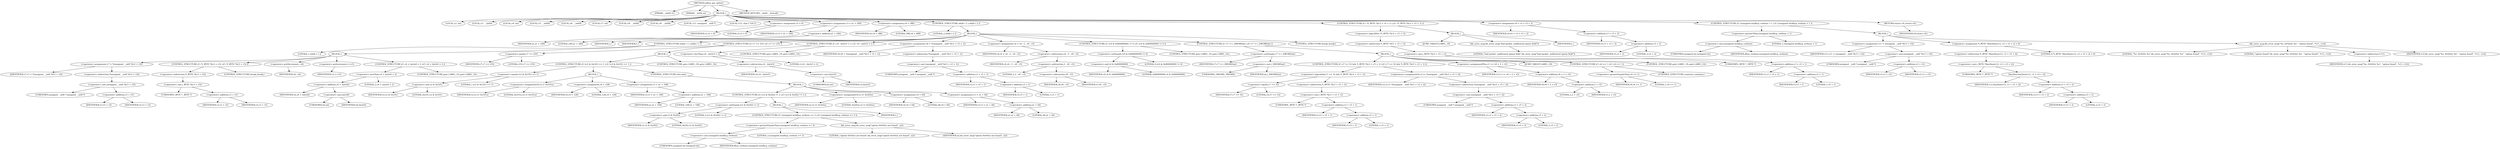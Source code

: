 digraph udhcp_get_option {  
"1000111" [label = "(METHOD,udhcp_get_option)" ]
"1000112" [label = "(PARAM,__int64 a1)" ]
"1000113" [label = "(PARAM,__int64 a2)" ]
"1000114" [label = "(BLOCK,,)" ]
"1000115" [label = "(LOCAL,v2: int)" ]
"1000116" [label = "(LOCAL,v3: __int64)" ]
"1000117" [label = "(LOCAL,v4: int)" ]
"1000118" [label = "(LOCAL,v5: __int64)" ]
"1000119" [label = "(LOCAL,v6: __int64)" ]
"1000120" [label = "(LOCAL,v7: int)" ]
"1000121" [label = "(LOCAL,v8: __int64)" ]
"1000122" [label = "(LOCAL,v9: __int64)" ]
"1000123" [label = "(LOCAL,v11: unsigned __int8 *)" ]
"1000124" [label = "(LOCAL,v12: char [ 516 ])" ]
"1000125" [label = "(<operator>.assignment,v2 = 0)" ]
"1000126" [label = "(IDENTIFIER,v2,v2 = 0)" ]
"1000127" [label = "(LITERAL,0,v2 = 0)" ]
"1000128" [label = "(<operator>.assignment,v3 = a1 + 240)" ]
"1000129" [label = "(IDENTIFIER,v3,v3 = a1 + 240)" ]
"1000130" [label = "(<operator>.addition,a1 + 240)" ]
"1000131" [label = "(IDENTIFIER,a1,a1 + 240)" ]
"1000132" [label = "(LITERAL,240,a1 + 240)" ]
"1000133" [label = "(<operator>.assignment,v4 = 388)" ]
"1000134" [label = "(IDENTIFIER,v4,v4 = 388)" ]
"1000135" [label = "(LITERAL,388,v4 = 388)" ]
"1000136" [label = "(CONTROL_STRUCTURE,while ( 2 ),while ( 2 ))" ]
"1000137" [label = "(LITERAL,2,while ( 2 ))" ]
"1000138" [label = "(BLOCK,,)" ]
"1000139" [label = "(IDENTIFIER,L,)" ]
"1000140" [label = "(IDENTIFIER,L,)" ]
"1000141" [label = "(CONTROL_STRUCTURE,while ( 1 ),while ( 1 ))" ]
"1000142" [label = "(LITERAL,1,while ( 1 ))" ]
"1000143" [label = "(BLOCK,,)" ]
"1000144" [label = "(<operator>.assignment,v7 = *(unsigned __int8 *)(v3 + v5))" ]
"1000145" [label = "(IDENTIFIER,v7,v7 = *(unsigned __int8 *)(v3 + v5))" ]
"1000146" [label = "(<operator>.indirection,*(unsigned __int8 *)(v3 + v5))" ]
"1000147" [label = "(<operator>.cast,(unsigned __int8 *)(v3 + v5))" ]
"1000148" [label = "(UNKNOWN,unsigned __int8 *,unsigned __int8 *)" ]
"1000149" [label = "(<operator>.addition,v3 + v5)" ]
"1000150" [label = "(IDENTIFIER,v3,v3 + v5)" ]
"1000151" [label = "(IDENTIFIER,v5,v3 + v5)" ]
"1000152" [label = "(CONTROL_STRUCTURE,if ( *(_BYTE *)(v3 + v5) ),if ( *(_BYTE *)(v3 + v5) ))" ]
"1000153" [label = "(<operator>.indirection,*(_BYTE *)(v3 + v5))" ]
"1000154" [label = "(<operator>.cast,(_BYTE *)(v3 + v5))" ]
"1000155" [label = "(UNKNOWN,_BYTE *,_BYTE *)" ]
"1000156" [label = "(<operator>.addition,v3 + v5)" ]
"1000157" [label = "(IDENTIFIER,v3,v3 + v5)" ]
"1000158" [label = "(IDENTIFIER,v5,v3 + v5)" ]
"1000159" [label = "(CONTROL_STRUCTURE,break;,break;)" ]
"1000160" [label = "(<operator>.preDecrement,--v6)" ]
"1000161" [label = "(IDENTIFIER,v6,--v6)" ]
"1000162" [label = "(<operator>.preIncrement,++v5)" ]
"1000163" [label = "(IDENTIFIER,v5,++v5)" ]
"1000164" [label = "(CONTROL_STRUCTURE,if ( v4 + (int)v6 < 2 ),if ( v4 + (int)v6 < 2 ))" ]
"1000165" [label = "(<operator>.lessThan,v4 + (int)v6 < 2)" ]
"1000166" [label = "(<operator>.addition,v4 + (int)v6)" ]
"1000167" [label = "(IDENTIFIER,v4,v4 + (int)v6)" ]
"1000168" [label = "(<operator>.cast,(int)v6)" ]
"1000169" [label = "(UNKNOWN,int,int)" ]
"1000170" [label = "(IDENTIFIER,v6,(int)v6)" ]
"1000171" [label = "(LITERAL,2,v4 + (int)v6 < 2)" ]
"1000172" [label = "(CONTROL_STRUCTURE,goto LABEL_19;,goto LABEL_19;)" ]
"1000173" [label = "(CONTROL_STRUCTURE,if ( v7 == 255 ),if ( v7 == 255 ))" ]
"1000174" [label = "(<operator>.equals,v7 == 255)" ]
"1000175" [label = "(IDENTIFIER,v7,v7 == 255)" ]
"1000176" [label = "(LITERAL,255,v7 == 255)" ]
"1000177" [label = "(BLOCK,,)" ]
"1000178" [label = "(CONTROL_STRUCTURE,if ( (v2 & 0x101) == 1 ),if ( (v2 & 0x101) == 1 ))" ]
"1000179" [label = "(<operator>.equals,(v2 & 0x101) == 1)" ]
"1000180" [label = "(<operator>.and,v2 & 0x101)" ]
"1000181" [label = "(IDENTIFIER,v2,v2 & 0x101)" ]
"1000182" [label = "(LITERAL,0x101,v2 & 0x101)" ]
"1000183" [label = "(LITERAL,1,(v2 & 0x101) == 1)" ]
"1000184" [label = "(BLOCK,,)" ]
"1000185" [label = "(<operators>.assignmentOr,v2 |= 0x101u)" ]
"1000186" [label = "(IDENTIFIER,v2,v2 |= 0x101u)" ]
"1000187" [label = "(LITERAL,0x101u,v2 |= 0x101u)" ]
"1000188" [label = "(<operator>.assignment,v4 = 128)" ]
"1000189" [label = "(IDENTIFIER,v4,v4 = 128)" ]
"1000190" [label = "(LITERAL,128,v4 = 128)" ]
"1000191" [label = "(<operator>.assignment,v3 = a1 + 108)" ]
"1000192" [label = "(IDENTIFIER,v3,v3 = a1 + 108)" ]
"1000193" [label = "(<operator>.addition,a1 + 108)" ]
"1000194" [label = "(IDENTIFIER,a1,a1 + 108)" ]
"1000195" [label = "(LITERAL,108,a1 + 108)" ]
"1000196" [label = "(CONTROL_STRUCTURE,else,else)" ]
"1000197" [label = "(BLOCK,,)" ]
"1000198" [label = "(CONTROL_STRUCTURE,if ( (v2 & 0x202) != 2 ),if ( (v2 & 0x202) != 2 ))" ]
"1000199" [label = "(<operator>.notEquals,(v2 & 0x202) != 2)" ]
"1000200" [label = "(<operator>.and,v2 & 0x202)" ]
"1000201" [label = "(IDENTIFIER,v2,v2 & 0x202)" ]
"1000202" [label = "(LITERAL,0x202,v2 & 0x202)" ]
"1000203" [label = "(LITERAL,2,(v2 & 0x202) != 2)" ]
"1000204" [label = "(BLOCK,,)" ]
"1000205" [label = "(CONTROL_STRUCTURE,if ( (unsigned int)dhcp_verbose >= 3 ),if ( (unsigned int)dhcp_verbose >= 3 ))" ]
"1000206" [label = "(<operator>.greaterEqualsThan,(unsigned int)dhcp_verbose >= 3)" ]
"1000207" [label = "(<operator>.cast,(unsigned int)dhcp_verbose)" ]
"1000208" [label = "(UNKNOWN,unsigned int,unsigned int)" ]
"1000209" [label = "(IDENTIFIER,dhcp_verbose,(unsigned int)dhcp_verbose)" ]
"1000210" [label = "(LITERAL,3,(unsigned int)dhcp_verbose >= 3)" ]
"1000211" [label = "(bb_error_msg,bb_error_msg(\"option 0x%02x not found\", a2))" ]
"1000212" [label = "(LITERAL,\"option 0x%02x not found\",bb_error_msg(\"option 0x%02x not found\", a2))" ]
"1000213" [label = "(IDENTIFIER,a2,bb_error_msg(\"option 0x%02x not found\", a2))" ]
"1000214" [label = "(IDENTIFIER,L,)" ]
"1000215" [label = "(<operators>.assignmentOr,v2 |= 0x202u)" ]
"1000216" [label = "(IDENTIFIER,v2,v2 |= 0x202u)" ]
"1000217" [label = "(LITERAL,0x202u,v2 |= 0x202u)" ]
"1000218" [label = "(<operator>.assignment,v4 = 64)" ]
"1000219" [label = "(IDENTIFIER,v4,v4 = 64)" ]
"1000220" [label = "(LITERAL,64,v4 = 64)" ]
"1000221" [label = "(<operator>.assignment,v3 = a1 + 44)" ]
"1000222" [label = "(IDENTIFIER,v3,v3 = a1 + 44)" ]
"1000223" [label = "(<operator>.addition,a1 + 44)" ]
"1000224" [label = "(IDENTIFIER,a1,a1 + 44)" ]
"1000225" [label = "(LITERAL,44,a1 + 44)" ]
"1000226" [label = "(CONTROL_STRUCTURE,goto LABEL_18;,goto LABEL_18;)" ]
"1000227" [label = "(CONTROL_STRUCTURE,if ( v4 - (int)v5 < 2 ),if ( v4 - (int)v5 < 2 ))" ]
"1000228" [label = "(<operator>.lessThan,v4 - (int)v5 < 2)" ]
"1000229" [label = "(<operator>.subtraction,v4 - (int)v5)" ]
"1000230" [label = "(IDENTIFIER,v4,v4 - (int)v5)" ]
"1000231" [label = "(<operator>.cast,(int)v5)" ]
"1000232" [label = "(UNKNOWN,int,int)" ]
"1000233" [label = "(IDENTIFIER,v5,(int)v5)" ]
"1000234" [label = "(LITERAL,2,v4 - (int)v5 < 2)" ]
"1000235" [label = "(CONTROL_STRUCTURE,goto LABEL_19;,goto LABEL_19;)" ]
"1000236" [label = "(<operator>.assignment,v8 = *(unsigned __int8 *)(v3 + v5 + 1))" ]
"1000237" [label = "(IDENTIFIER,v8,v8 = *(unsigned __int8 *)(v3 + v5 + 1))" ]
"1000238" [label = "(<operator>.indirection,*(unsigned __int8 *)(v3 + v5 + 1))" ]
"1000239" [label = "(<operator>.cast,(unsigned __int8 *)(v3 + v5 + 1))" ]
"1000240" [label = "(UNKNOWN,unsigned __int8 *,unsigned __int8 *)" ]
"1000241" [label = "(<operator>.addition,v3 + v5 + 1)" ]
"1000242" [label = "(IDENTIFIER,v3,v3 + v5 + 1)" ]
"1000243" [label = "(<operator>.addition,v5 + 1)" ]
"1000244" [label = "(IDENTIFIER,v5,v5 + 1)" ]
"1000245" [label = "(LITERAL,1,v5 + 1)" ]
"1000246" [label = "(<operator>.assignment,v4 = v4 - 2 - v8 - v5)" ]
"1000247" [label = "(IDENTIFIER,v4,v4 = v4 - 2 - v8 - v5)" ]
"1000248" [label = "(<operator>.subtraction,v4 - 2 - v8 - v5)" ]
"1000249" [label = "(IDENTIFIER,v4,v4 - 2 - v8 - v5)" ]
"1000250" [label = "(<operator>.subtraction,2 - v8 - v5)" ]
"1000251" [label = "(LITERAL,2,2 - v8 - v5)" ]
"1000252" [label = "(<operator>.subtraction,v8 - v5)" ]
"1000253" [label = "(IDENTIFIER,v8,v8 - v5)" ]
"1000254" [label = "(IDENTIFIER,v5,v8 - v5)" ]
"1000255" [label = "(CONTROL_STRUCTURE,if ( (v4 & 0x80000000) != 0 ),if ( (v4 & 0x80000000) != 0 ))" ]
"1000256" [label = "(<operator>.notEquals,(v4 & 0x80000000) != 0)" ]
"1000257" [label = "(<operator>.and,v4 & 0x80000000)" ]
"1000258" [label = "(IDENTIFIER,v4,v4 & 0x80000000)" ]
"1000259" [label = "(LITERAL,0x80000000,v4 & 0x80000000)" ]
"1000260" [label = "(LITERAL,0,(v4 & 0x80000000) != 0)" ]
"1000261" [label = "(CONTROL_STRUCTURE,goto LABEL_19;,goto LABEL_19;)" ]
"1000262" [label = "(CONTROL_STRUCTURE,if ( v7 != (_DWORD)a2 ),if ( v7 != (_DWORD)a2 ))" ]
"1000263" [label = "(<operator>.notEquals,v7 != (_DWORD)a2)" ]
"1000264" [label = "(IDENTIFIER,v7,v7 != (_DWORD)a2)" ]
"1000265" [label = "(<operator>.cast,(_DWORD)a2)" ]
"1000266" [label = "(UNKNOWN,_DWORD,_DWORD)" ]
"1000267" [label = "(IDENTIFIER,a2,(_DWORD)a2)" ]
"1000268" [label = "(BLOCK,,)" ]
"1000269" [label = "(CONTROL_STRUCTURE,if ( v7 == 52 && *(_BYTE *)(v3 + v5 + 1) ),if ( v7 == 52 && *(_BYTE *)(v3 + v5 + 1) ))" ]
"1000270" [label = "(<operator>.logicalAnd,v7 == 52 && *(_BYTE *)(v3 + v5 + 1))" ]
"1000271" [label = "(<operator>.equals,v7 == 52)" ]
"1000272" [label = "(IDENTIFIER,v7,v7 == 52)" ]
"1000273" [label = "(LITERAL,52,v7 == 52)" ]
"1000274" [label = "(<operator>.indirection,*(_BYTE *)(v3 + v5 + 1))" ]
"1000275" [label = "(<operator>.cast,(_BYTE *)(v3 + v5 + 1))" ]
"1000276" [label = "(UNKNOWN,_BYTE *,_BYTE *)" ]
"1000277" [label = "(<operator>.addition,v3 + v5 + 1)" ]
"1000278" [label = "(IDENTIFIER,v3,v3 + v5 + 1)" ]
"1000279" [label = "(<operator>.addition,v5 + 1)" ]
"1000280" [label = "(IDENTIFIER,v5,v5 + 1)" ]
"1000281" [label = "(LITERAL,1,v5 + 1)" ]
"1000282" [label = "(<operators>.assignmentOr,v2 |= *(unsigned __int8 *)(v3 + v5 + 2))" ]
"1000283" [label = "(IDENTIFIER,v2,v2 |= *(unsigned __int8 *)(v3 + v5 + 2))" ]
"1000284" [label = "(<operator>.indirection,*(unsigned __int8 *)(v3 + v5 + 2))" ]
"1000285" [label = "(<operator>.cast,(unsigned __int8 *)(v3 + v5 + 2))" ]
"1000286" [label = "(UNKNOWN,unsigned __int8 *,unsigned __int8 *)" ]
"1000287" [label = "(<operator>.addition,v3 + v5 + 2)" ]
"1000288" [label = "(IDENTIFIER,v3,v3 + v5 + 2)" ]
"1000289" [label = "(<operator>.addition,v5 + 2)" ]
"1000290" [label = "(IDENTIFIER,v5,v5 + 2)" ]
"1000291" [label = "(LITERAL,2,v5 + 2)" ]
"1000292" [label = "(<operator>.assignmentPlus,v3 += v8 + 2 + v5)" ]
"1000293" [label = "(IDENTIFIER,v3,v3 += v8 + 2 + v5)" ]
"1000294" [label = "(<operator>.addition,v8 + 2 + v5)" ]
"1000295" [label = "(IDENTIFIER,v8,v8 + 2 + v5)" ]
"1000296" [label = "(<operator>.addition,2 + v5)" ]
"1000297" [label = "(LITERAL,2,2 + v5)" ]
"1000298" [label = "(IDENTIFIER,v5,2 + v5)" ]
"1000299" [label = "(JUMP_TARGET,LABEL_18)" ]
"1000300" [label = "(CONTROL_STRUCTURE,if ( v4 >= 1 ),if ( v4 >= 1 ))" ]
"1000301" [label = "(<operator>.greaterEqualsThan,v4 >= 1)" ]
"1000302" [label = "(IDENTIFIER,v4,v4 >= 1)" ]
"1000303" [label = "(LITERAL,1,v4 >= 1)" ]
"1000304" [label = "(CONTROL_STRUCTURE,continue;,continue;)" ]
"1000305" [label = "(CONTROL_STRUCTURE,goto LABEL_19;,goto LABEL_19;)" ]
"1000306" [label = "(CONTROL_STRUCTURE,break;,break;)" ]
"1000307" [label = "(CONTROL_STRUCTURE,if ( !*(_BYTE *)(v3 + v5 + 1) ),if ( !*(_BYTE *)(v3 + v5 + 1) ))" ]
"1000308" [label = "(<operator>.logicalNot,!*(_BYTE *)(v3 + v5 + 1))" ]
"1000309" [label = "(<operator>.indirection,*(_BYTE *)(v3 + v5 + 1))" ]
"1000310" [label = "(<operator>.cast,(_BYTE *)(v3 + v5 + 1))" ]
"1000311" [label = "(UNKNOWN,_BYTE *,_BYTE *)" ]
"1000312" [label = "(<operator>.addition,v3 + v5 + 1)" ]
"1000313" [label = "(IDENTIFIER,v3,v3 + v5 + 1)" ]
"1000314" [label = "(<operator>.addition,v5 + 1)" ]
"1000315" [label = "(IDENTIFIER,v5,v5 + 1)" ]
"1000316" [label = "(LITERAL,1,v5 + 1)" ]
"1000317" [label = "(BLOCK,,)" ]
"1000318" [label = "(JUMP_TARGET,LABEL_19)" ]
"1000319" [label = "(bb_error_msg,bb_error_msg(\"bad packet, malformed option field\"))" ]
"1000320" [label = "(LITERAL,\"bad packet, malformed option field\",bb_error_msg(\"bad packet, malformed option field\"))" ]
"1000321" [label = "(IDENTIFIER,L,)" ]
"1000322" [label = "(<operator>.assignment,v9 = v3 + v5 + 2)" ]
"1000323" [label = "(IDENTIFIER,v9,v9 = v3 + v5 + 2)" ]
"1000324" [label = "(<operator>.addition,v3 + v5 + 2)" ]
"1000325" [label = "(IDENTIFIER,v3,v3 + v5 + 2)" ]
"1000326" [label = "(<operator>.addition,v5 + 2)" ]
"1000327" [label = "(IDENTIFIER,v5,v5 + 2)" ]
"1000328" [label = "(LITERAL,2,v5 + 2)" ]
"1000329" [label = "(CONTROL_STRUCTURE,if ( (unsigned int)dhcp_verbose > 1 ),if ( (unsigned int)dhcp_verbose > 1 ))" ]
"1000330" [label = "(<operator>.greaterThan,(unsigned int)dhcp_verbose > 1)" ]
"1000331" [label = "(<operator>.cast,(unsigned int)dhcp_verbose)" ]
"1000332" [label = "(UNKNOWN,unsigned int,unsigned int)" ]
"1000333" [label = "(IDENTIFIER,dhcp_verbose,(unsigned int)dhcp_verbose)" ]
"1000334" [label = "(LITERAL,1,(unsigned int)dhcp_verbose > 1)" ]
"1000335" [label = "(BLOCK,,)" ]
"1000336" [label = "(<operator>.assignment,v11 = (unsigned __int8 *)(v3 + v5))" ]
"1000337" [label = "(IDENTIFIER,v11,v11 = (unsigned __int8 *)(v3 + v5))" ]
"1000338" [label = "(<operator>.cast,(unsigned __int8 *)(v3 + v5))" ]
"1000339" [label = "(UNKNOWN,unsigned __int8 *,unsigned __int8 *)" ]
"1000340" [label = "(<operator>.addition,v3 + v5)" ]
"1000341" [label = "(IDENTIFIER,v3,v3 + v5)" ]
"1000342" [label = "(IDENTIFIER,v5,v3 + v5)" ]
"1000343" [label = "(<operator>.assignment,*(_BYTE *)bin2hex(v12, v3 + v5 + 2) = 0)" ]
"1000344" [label = "(<operator>.indirection,*(_BYTE *)bin2hex(v12, v3 + v5 + 2))" ]
"1000345" [label = "(<operator>.cast,(_BYTE *)bin2hex(v12, v3 + v5 + 2))" ]
"1000346" [label = "(UNKNOWN,_BYTE *,_BYTE *)" ]
"1000347" [label = "(bin2hex,bin2hex(v12, v3 + v5 + 2))" ]
"1000348" [label = "(IDENTIFIER,v12,bin2hex(v12, v3 + v5 + 2))" ]
"1000349" [label = "(<operator>.addition,v3 + v5 + 2)" ]
"1000350" [label = "(IDENTIFIER,v3,v3 + v5 + 2)" ]
"1000351" [label = "(<operator>.addition,v5 + 2)" ]
"1000352" [label = "(IDENTIFIER,v5,v5 + 2)" ]
"1000353" [label = "(LITERAL,2,v5 + 2)" ]
"1000354" [label = "(LITERAL,0,*(_BYTE *)bin2hex(v12, v3 + v5 + 2) = 0)" ]
"1000355" [label = "(bb_error_msg,bb_error_msg(\"%s: 0x%02x %s\", \"option found\", *v11, v12))" ]
"1000356" [label = "(LITERAL,\"%s: 0x%02x %s\",bb_error_msg(\"%s: 0x%02x %s\", \"option found\", *v11, v12))" ]
"1000357" [label = "(LITERAL,\"option found\",bb_error_msg(\"%s: 0x%02x %s\", \"option found\", *v11, v12))" ]
"1000358" [label = "(<operator>.indirection,*v11)" ]
"1000359" [label = "(IDENTIFIER,v11,bb_error_msg(\"%s: 0x%02x %s\", \"option found\", *v11, v12))" ]
"1000360" [label = "(IDENTIFIER,v12,bb_error_msg(\"%s: 0x%02x %s\", \"option found\", *v11, v12))" ]
"1000361" [label = "(RETURN,return v9;,return v9;)" ]
"1000362" [label = "(IDENTIFIER,v9,return v9;)" ]
"1000363" [label = "(METHOD_RETURN,__int64 __fastcall)" ]
  "1000111" -> "1000112" 
  "1000111" -> "1000113" 
  "1000111" -> "1000114" 
  "1000111" -> "1000363" 
  "1000114" -> "1000115" 
  "1000114" -> "1000116" 
  "1000114" -> "1000117" 
  "1000114" -> "1000118" 
  "1000114" -> "1000119" 
  "1000114" -> "1000120" 
  "1000114" -> "1000121" 
  "1000114" -> "1000122" 
  "1000114" -> "1000123" 
  "1000114" -> "1000124" 
  "1000114" -> "1000125" 
  "1000114" -> "1000128" 
  "1000114" -> "1000133" 
  "1000114" -> "1000136" 
  "1000114" -> "1000307" 
  "1000114" -> "1000322" 
  "1000114" -> "1000329" 
  "1000114" -> "1000361" 
  "1000125" -> "1000126" 
  "1000125" -> "1000127" 
  "1000128" -> "1000129" 
  "1000128" -> "1000130" 
  "1000130" -> "1000131" 
  "1000130" -> "1000132" 
  "1000133" -> "1000134" 
  "1000133" -> "1000135" 
  "1000136" -> "1000137" 
  "1000136" -> "1000138" 
  "1000138" -> "1000139" 
  "1000138" -> "1000140" 
  "1000138" -> "1000141" 
  "1000138" -> "1000173" 
  "1000138" -> "1000227" 
  "1000138" -> "1000236" 
  "1000138" -> "1000246" 
  "1000138" -> "1000255" 
  "1000138" -> "1000262" 
  "1000138" -> "1000306" 
  "1000141" -> "1000142" 
  "1000141" -> "1000143" 
  "1000143" -> "1000144" 
  "1000143" -> "1000152" 
  "1000143" -> "1000160" 
  "1000143" -> "1000162" 
  "1000143" -> "1000164" 
  "1000144" -> "1000145" 
  "1000144" -> "1000146" 
  "1000146" -> "1000147" 
  "1000147" -> "1000148" 
  "1000147" -> "1000149" 
  "1000149" -> "1000150" 
  "1000149" -> "1000151" 
  "1000152" -> "1000153" 
  "1000152" -> "1000159" 
  "1000153" -> "1000154" 
  "1000154" -> "1000155" 
  "1000154" -> "1000156" 
  "1000156" -> "1000157" 
  "1000156" -> "1000158" 
  "1000160" -> "1000161" 
  "1000162" -> "1000163" 
  "1000164" -> "1000165" 
  "1000164" -> "1000172" 
  "1000165" -> "1000166" 
  "1000165" -> "1000171" 
  "1000166" -> "1000167" 
  "1000166" -> "1000168" 
  "1000168" -> "1000169" 
  "1000168" -> "1000170" 
  "1000173" -> "1000174" 
  "1000173" -> "1000177" 
  "1000174" -> "1000175" 
  "1000174" -> "1000176" 
  "1000177" -> "1000178" 
  "1000177" -> "1000226" 
  "1000178" -> "1000179" 
  "1000178" -> "1000184" 
  "1000178" -> "1000196" 
  "1000179" -> "1000180" 
  "1000179" -> "1000183" 
  "1000180" -> "1000181" 
  "1000180" -> "1000182" 
  "1000184" -> "1000185" 
  "1000184" -> "1000188" 
  "1000184" -> "1000191" 
  "1000185" -> "1000186" 
  "1000185" -> "1000187" 
  "1000188" -> "1000189" 
  "1000188" -> "1000190" 
  "1000191" -> "1000192" 
  "1000191" -> "1000193" 
  "1000193" -> "1000194" 
  "1000193" -> "1000195" 
  "1000196" -> "1000197" 
  "1000197" -> "1000198" 
  "1000197" -> "1000215" 
  "1000197" -> "1000218" 
  "1000197" -> "1000221" 
  "1000198" -> "1000199" 
  "1000198" -> "1000204" 
  "1000199" -> "1000200" 
  "1000199" -> "1000203" 
  "1000200" -> "1000201" 
  "1000200" -> "1000202" 
  "1000204" -> "1000205" 
  "1000204" -> "1000214" 
  "1000205" -> "1000206" 
  "1000205" -> "1000211" 
  "1000206" -> "1000207" 
  "1000206" -> "1000210" 
  "1000207" -> "1000208" 
  "1000207" -> "1000209" 
  "1000211" -> "1000212" 
  "1000211" -> "1000213" 
  "1000215" -> "1000216" 
  "1000215" -> "1000217" 
  "1000218" -> "1000219" 
  "1000218" -> "1000220" 
  "1000221" -> "1000222" 
  "1000221" -> "1000223" 
  "1000223" -> "1000224" 
  "1000223" -> "1000225" 
  "1000227" -> "1000228" 
  "1000227" -> "1000235" 
  "1000228" -> "1000229" 
  "1000228" -> "1000234" 
  "1000229" -> "1000230" 
  "1000229" -> "1000231" 
  "1000231" -> "1000232" 
  "1000231" -> "1000233" 
  "1000236" -> "1000237" 
  "1000236" -> "1000238" 
  "1000238" -> "1000239" 
  "1000239" -> "1000240" 
  "1000239" -> "1000241" 
  "1000241" -> "1000242" 
  "1000241" -> "1000243" 
  "1000243" -> "1000244" 
  "1000243" -> "1000245" 
  "1000246" -> "1000247" 
  "1000246" -> "1000248" 
  "1000248" -> "1000249" 
  "1000248" -> "1000250" 
  "1000250" -> "1000251" 
  "1000250" -> "1000252" 
  "1000252" -> "1000253" 
  "1000252" -> "1000254" 
  "1000255" -> "1000256" 
  "1000255" -> "1000261" 
  "1000256" -> "1000257" 
  "1000256" -> "1000260" 
  "1000257" -> "1000258" 
  "1000257" -> "1000259" 
  "1000262" -> "1000263" 
  "1000262" -> "1000268" 
  "1000263" -> "1000264" 
  "1000263" -> "1000265" 
  "1000265" -> "1000266" 
  "1000265" -> "1000267" 
  "1000268" -> "1000269" 
  "1000268" -> "1000292" 
  "1000268" -> "1000299" 
  "1000268" -> "1000300" 
  "1000268" -> "1000305" 
  "1000269" -> "1000270" 
  "1000269" -> "1000282" 
  "1000270" -> "1000271" 
  "1000270" -> "1000274" 
  "1000271" -> "1000272" 
  "1000271" -> "1000273" 
  "1000274" -> "1000275" 
  "1000275" -> "1000276" 
  "1000275" -> "1000277" 
  "1000277" -> "1000278" 
  "1000277" -> "1000279" 
  "1000279" -> "1000280" 
  "1000279" -> "1000281" 
  "1000282" -> "1000283" 
  "1000282" -> "1000284" 
  "1000284" -> "1000285" 
  "1000285" -> "1000286" 
  "1000285" -> "1000287" 
  "1000287" -> "1000288" 
  "1000287" -> "1000289" 
  "1000289" -> "1000290" 
  "1000289" -> "1000291" 
  "1000292" -> "1000293" 
  "1000292" -> "1000294" 
  "1000294" -> "1000295" 
  "1000294" -> "1000296" 
  "1000296" -> "1000297" 
  "1000296" -> "1000298" 
  "1000300" -> "1000301" 
  "1000300" -> "1000304" 
  "1000301" -> "1000302" 
  "1000301" -> "1000303" 
  "1000307" -> "1000308" 
  "1000307" -> "1000317" 
  "1000308" -> "1000309" 
  "1000309" -> "1000310" 
  "1000310" -> "1000311" 
  "1000310" -> "1000312" 
  "1000312" -> "1000313" 
  "1000312" -> "1000314" 
  "1000314" -> "1000315" 
  "1000314" -> "1000316" 
  "1000317" -> "1000318" 
  "1000317" -> "1000319" 
  "1000317" -> "1000321" 
  "1000319" -> "1000320" 
  "1000322" -> "1000323" 
  "1000322" -> "1000324" 
  "1000324" -> "1000325" 
  "1000324" -> "1000326" 
  "1000326" -> "1000327" 
  "1000326" -> "1000328" 
  "1000329" -> "1000330" 
  "1000329" -> "1000335" 
  "1000330" -> "1000331" 
  "1000330" -> "1000334" 
  "1000331" -> "1000332" 
  "1000331" -> "1000333" 
  "1000335" -> "1000336" 
  "1000335" -> "1000343" 
  "1000335" -> "1000355" 
  "1000336" -> "1000337" 
  "1000336" -> "1000338" 
  "1000338" -> "1000339" 
  "1000338" -> "1000340" 
  "1000340" -> "1000341" 
  "1000340" -> "1000342" 
  "1000343" -> "1000344" 
  "1000343" -> "1000354" 
  "1000344" -> "1000345" 
  "1000345" -> "1000346" 
  "1000345" -> "1000347" 
  "1000347" -> "1000348" 
  "1000347" -> "1000349" 
  "1000349" -> "1000350" 
  "1000349" -> "1000351" 
  "1000351" -> "1000352" 
  "1000351" -> "1000353" 
  "1000355" -> "1000356" 
  "1000355" -> "1000357" 
  "1000355" -> "1000358" 
  "1000355" -> "1000360" 
  "1000358" -> "1000359" 
  "1000361" -> "1000362" 
}

